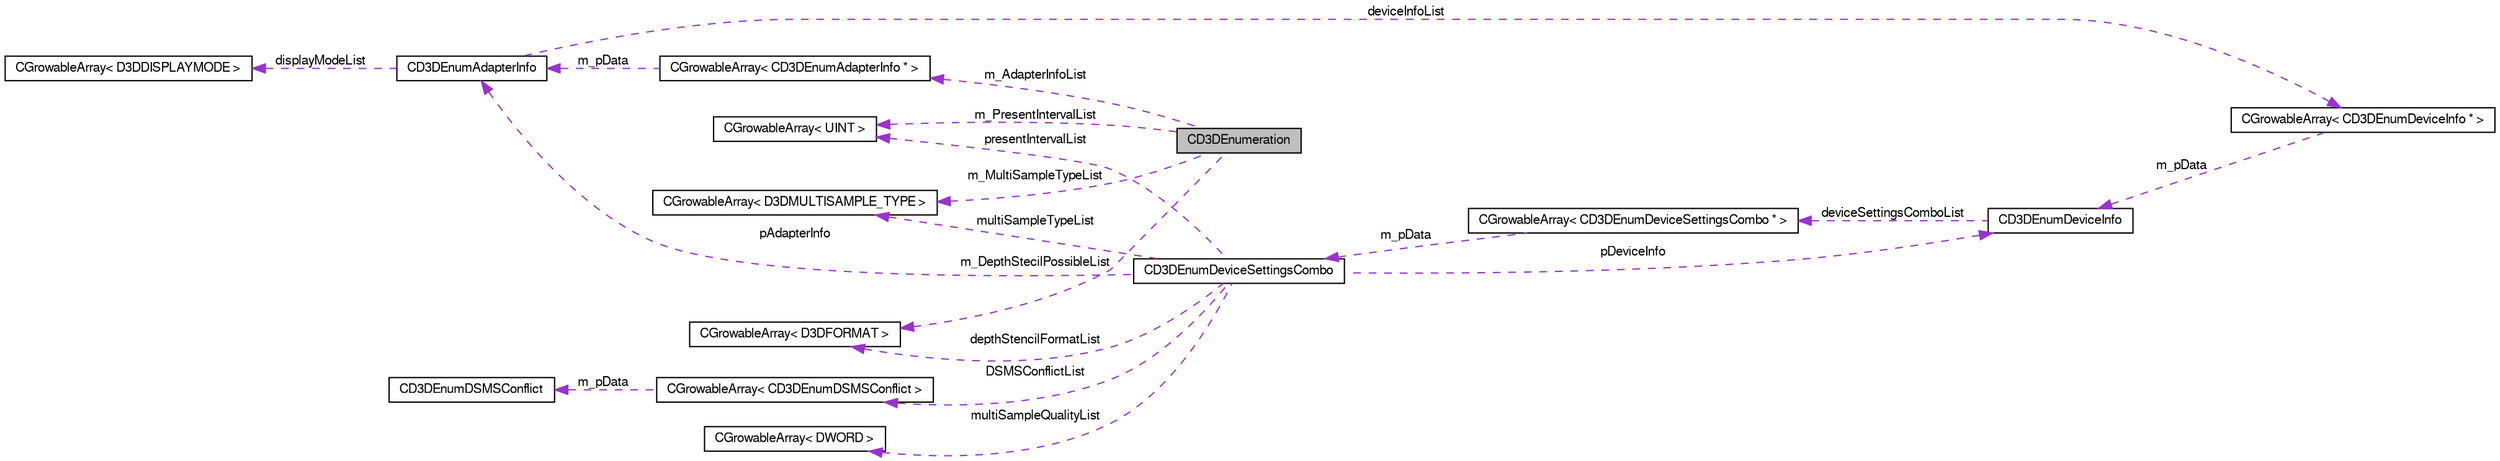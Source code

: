 digraph G
{
  edge [fontname="FreeSans",fontsize="10",labelfontname="FreeSans",labelfontsize="10"];
  node [fontname="FreeSans",fontsize="10",shape=record];
  rankdir=LR;
  Node1 [label="CD3DEnumeration",height=0.2,width=0.4,color="black", fillcolor="grey75", style="filled" fontcolor="black"];
  Node2 -> Node1 [dir=back,color="darkorchid3",fontsize="10",style="dashed",label="m_AdapterInfoList",fontname="FreeSans"];
  Node2 [label="CGrowableArray\< CD3DEnumAdapterInfo * \>",height=0.2,width=0.4,color="black", fillcolor="white", style="filled",URL="$class_c_growable_array.html"];
  Node3 -> Node2 [dir=back,color="darkorchid3",fontsize="10",style="dashed",label="m_pData",fontname="FreeSans"];
  Node3 [label="CD3DEnumAdapterInfo",height=0.2,width=0.4,color="black", fillcolor="white", style="filled",URL="$class_c_d3_d_enum_adapter_info.html"];
  Node4 -> Node3 [dir=back,color="darkorchid3",fontsize="10",style="dashed",label="displayModeList",fontname="FreeSans"];
  Node4 [label="CGrowableArray\< D3DDISPLAYMODE \>",height=0.2,width=0.4,color="black", fillcolor="white", style="filled",URL="$class_c_growable_array.html"];
  Node5 -> Node3 [dir=back,color="darkorchid3",fontsize="10",style="dashed",label="deviceInfoList",fontname="FreeSans"];
  Node5 [label="CGrowableArray\< CD3DEnumDeviceInfo * \>",height=0.2,width=0.4,color="black", fillcolor="white", style="filled",URL="$class_c_growable_array.html"];
  Node6 -> Node5 [dir=back,color="darkorchid3",fontsize="10",style="dashed",label="m_pData",fontname="FreeSans"];
  Node6 [label="CD3DEnumDeviceInfo",height=0.2,width=0.4,color="black", fillcolor="white", style="filled",URL="$class_c_d3_d_enum_device_info.html"];
  Node7 -> Node6 [dir=back,color="darkorchid3",fontsize="10",style="dashed",label="deviceSettingsComboList",fontname="FreeSans"];
  Node7 [label="CGrowableArray\< CD3DEnumDeviceSettingsCombo * \>",height=0.2,width=0.4,color="black", fillcolor="white", style="filled",URL="$class_c_growable_array.html"];
  Node8 -> Node7 [dir=back,color="darkorchid3",fontsize="10",style="dashed",label="m_pData",fontname="FreeSans"];
  Node8 [label="CD3DEnumDeviceSettingsCombo",height=0.2,width=0.4,color="black", fillcolor="white", style="filled",URL="$struct_c_d3_d_enum_device_settings_combo.html"];
  Node9 -> Node8 [dir=back,color="darkorchid3",fontsize="10",style="dashed",label="multiSampleQualityList",fontname="FreeSans"];
  Node9 [label="CGrowableArray\< DWORD \>",height=0.2,width=0.4,color="black", fillcolor="white", style="filled",URL="$class_c_growable_array.html"];
  Node10 -> Node8 [dir=back,color="darkorchid3",fontsize="10",style="dashed",label="multiSampleTypeList",fontname="FreeSans"];
  Node10 [label="CGrowableArray\< D3DMULTISAMPLE_TYPE \>",height=0.2,width=0.4,color="black", fillcolor="white", style="filled",URL="$class_c_growable_array.html"];
  Node6 -> Node8 [dir=back,color="darkorchid3",fontsize="10",style="dashed",label="pDeviceInfo",fontname="FreeSans"];
  Node11 -> Node8 [dir=back,color="darkorchid3",fontsize="10",style="dashed",label="DSMSConflictList",fontname="FreeSans"];
  Node11 [label="CGrowableArray\< CD3DEnumDSMSConflict \>",height=0.2,width=0.4,color="black", fillcolor="white", style="filled",URL="$class_c_growable_array.html"];
  Node12 -> Node11 [dir=back,color="darkorchid3",fontsize="10",style="dashed",label="m_pData",fontname="FreeSans"];
  Node12 [label="CD3DEnumDSMSConflict",height=0.2,width=0.4,color="black", fillcolor="white", style="filled",URL="$struct_c_d3_d_enum_d_s_m_s_conflict.html"];
  Node3 -> Node8 [dir=back,color="darkorchid3",fontsize="10",style="dashed",label="pAdapterInfo",fontname="FreeSans"];
  Node13 -> Node8 [dir=back,color="darkorchid3",fontsize="10",style="dashed",label="presentIntervalList",fontname="FreeSans"];
  Node13 [label="CGrowableArray\< UINT \>",height=0.2,width=0.4,color="black", fillcolor="white", style="filled",URL="$class_c_growable_array.html"];
  Node14 -> Node8 [dir=back,color="darkorchid3",fontsize="10",style="dashed",label="depthStencilFormatList",fontname="FreeSans"];
  Node14 [label="CGrowableArray\< D3DFORMAT \>",height=0.2,width=0.4,color="black", fillcolor="white", style="filled",URL="$class_c_growable_array.html"];
  Node10 -> Node1 [dir=back,color="darkorchid3",fontsize="10",style="dashed",label="m_MultiSampleTypeList",fontname="FreeSans"];
  Node13 -> Node1 [dir=back,color="darkorchid3",fontsize="10",style="dashed",label="m_PresentIntervalList",fontname="FreeSans"];
  Node14 -> Node1 [dir=back,color="darkorchid3",fontsize="10",style="dashed",label="m_DepthStecilPossibleList",fontname="FreeSans"];
}
